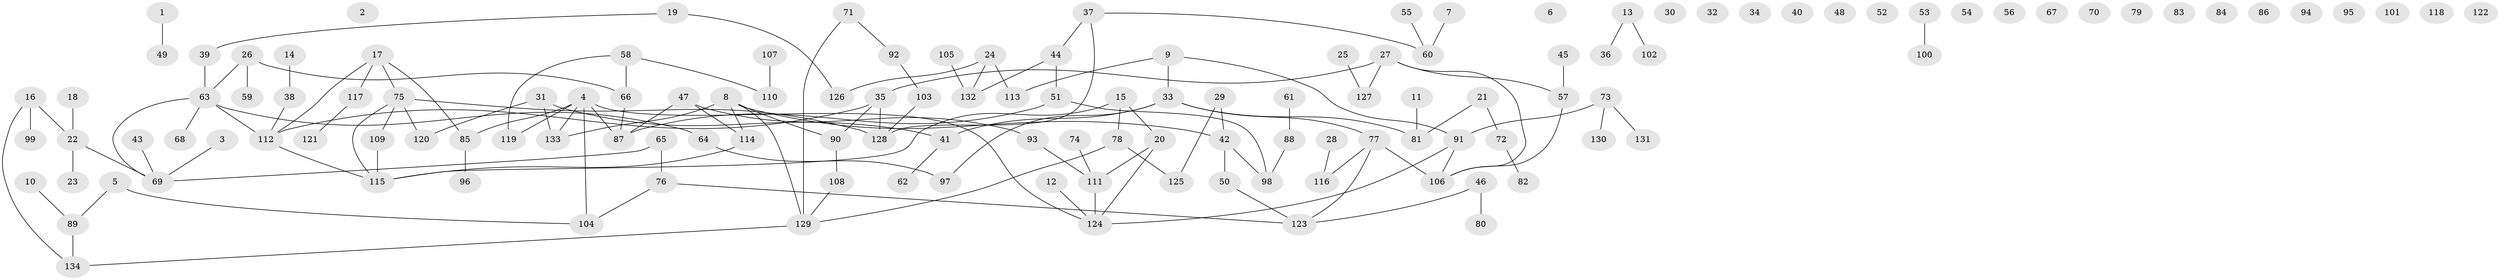 // Generated by graph-tools (version 1.1) at 2025/25/03/09/25 03:25:17]
// undirected, 134 vertices, 139 edges
graph export_dot {
graph [start="1"]
  node [color=gray90,style=filled];
  1;
  2;
  3;
  4;
  5;
  6;
  7;
  8;
  9;
  10;
  11;
  12;
  13;
  14;
  15;
  16;
  17;
  18;
  19;
  20;
  21;
  22;
  23;
  24;
  25;
  26;
  27;
  28;
  29;
  30;
  31;
  32;
  33;
  34;
  35;
  36;
  37;
  38;
  39;
  40;
  41;
  42;
  43;
  44;
  45;
  46;
  47;
  48;
  49;
  50;
  51;
  52;
  53;
  54;
  55;
  56;
  57;
  58;
  59;
  60;
  61;
  62;
  63;
  64;
  65;
  66;
  67;
  68;
  69;
  70;
  71;
  72;
  73;
  74;
  75;
  76;
  77;
  78;
  79;
  80;
  81;
  82;
  83;
  84;
  85;
  86;
  87;
  88;
  89;
  90;
  91;
  92;
  93;
  94;
  95;
  96;
  97;
  98;
  99;
  100;
  101;
  102;
  103;
  104;
  105;
  106;
  107;
  108;
  109;
  110;
  111;
  112;
  113;
  114;
  115;
  116;
  117;
  118;
  119;
  120;
  121;
  122;
  123;
  124;
  125;
  126;
  127;
  128;
  129;
  130;
  131;
  132;
  133;
  134;
  1 -- 49;
  3 -- 69;
  4 -- 85;
  4 -- 87;
  4 -- 104;
  4 -- 119;
  4 -- 124;
  4 -- 133;
  5 -- 89;
  5 -- 104;
  7 -- 60;
  8 -- 42;
  8 -- 90;
  8 -- 114;
  8 -- 129;
  8 -- 133;
  9 -- 33;
  9 -- 91;
  9 -- 113;
  10 -- 89;
  11 -- 81;
  12 -- 124;
  13 -- 36;
  13 -- 102;
  14 -- 38;
  15 -- 20;
  15 -- 78;
  15 -- 115;
  16 -- 22;
  16 -- 99;
  16 -- 134;
  17 -- 75;
  17 -- 85;
  17 -- 112;
  17 -- 117;
  18 -- 22;
  19 -- 39;
  19 -- 126;
  20 -- 111;
  20 -- 124;
  21 -- 72;
  21 -- 81;
  22 -- 23;
  22 -- 69;
  24 -- 113;
  24 -- 126;
  24 -- 132;
  25 -- 127;
  26 -- 59;
  26 -- 63;
  26 -- 66;
  27 -- 35;
  27 -- 57;
  27 -- 106;
  27 -- 127;
  28 -- 116;
  29 -- 42;
  29 -- 125;
  31 -- 41;
  31 -- 120;
  31 -- 133;
  33 -- 41;
  33 -- 77;
  33 -- 81;
  33 -- 97;
  35 -- 90;
  35 -- 112;
  35 -- 128;
  37 -- 44;
  37 -- 60;
  37 -- 128;
  38 -- 112;
  39 -- 63;
  41 -- 62;
  42 -- 50;
  42 -- 98;
  43 -- 69;
  44 -- 51;
  44 -- 132;
  45 -- 57;
  46 -- 80;
  46 -- 123;
  47 -- 87;
  47 -- 93;
  47 -- 114;
  50 -- 123;
  51 -- 87;
  51 -- 98;
  53 -- 100;
  55 -- 60;
  57 -- 106;
  58 -- 66;
  58 -- 110;
  58 -- 119;
  61 -- 88;
  63 -- 64;
  63 -- 68;
  63 -- 69;
  63 -- 112;
  64 -- 97;
  65 -- 69;
  65 -- 76;
  66 -- 87;
  71 -- 92;
  71 -- 129;
  72 -- 82;
  73 -- 91;
  73 -- 130;
  73 -- 131;
  74 -- 111;
  75 -- 109;
  75 -- 115;
  75 -- 120;
  75 -- 128;
  76 -- 104;
  76 -- 123;
  77 -- 106;
  77 -- 116;
  77 -- 123;
  78 -- 125;
  78 -- 129;
  85 -- 96;
  88 -- 98;
  89 -- 134;
  90 -- 108;
  91 -- 106;
  91 -- 124;
  92 -- 103;
  93 -- 111;
  103 -- 128;
  105 -- 132;
  107 -- 110;
  108 -- 129;
  109 -- 115;
  111 -- 124;
  112 -- 115;
  114 -- 115;
  117 -- 121;
  129 -- 134;
}
